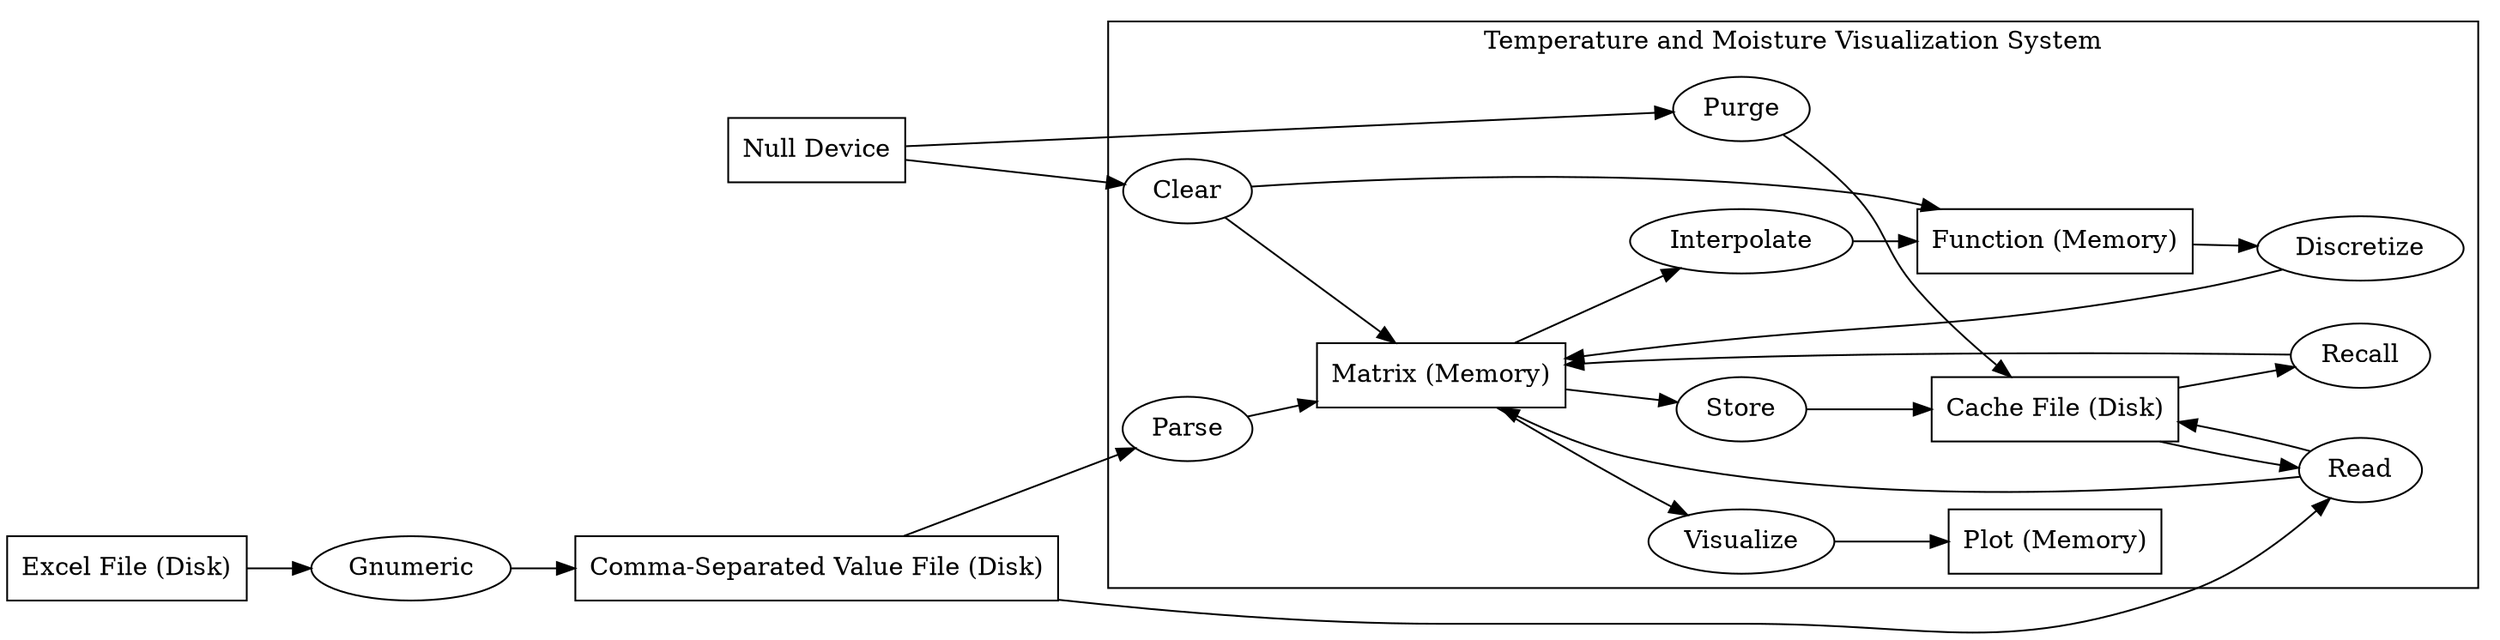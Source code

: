 digraph tmvs {
  rankdir = LR

  subgraph cluster_tmvs {
    label = "Temperature and Moisture Visualization System"

    node [shape = box]
    matrix [label = "Matrix (Memory)"]
    function [label = "Function (Memory)"]
    plot [label = "Plot (Memory)"]
    cache [label = "Cache File (Disk)"]

    node [shape = oval]
    parse [label = "Parse"]
    interpolate [label = "Interpolate"]
    discretize [label = "Discretize"]
    visualize [label = "Visualize"]
    clear [label = "Clear"]
    read [label = "Read"]
    store [label = "Store"]
    recall [label = "Recall"]
    purge [label = "Purge"]
  }

  node [shape = box]
  null [label = "Null Device"]
  xls [label = "Excel File (Disk)"]
  csv [label = "Comma-Separated Value File (Disk)"]

  node [shape = oval]
  gnumeric [label = "Gnumeric"]

  xls -> gnumeric -> csv
  csv -> parse -> matrix
  matrix -> interpolate -> function
  function -> discretize -> matrix
  matrix -> visualize -> plot
  null -> clear
  clear -> matrix
  clear -> function
  csv -> read -> matrix
  cache -> read -> cache
  matrix -> store -> cache
  cache -> recall -> matrix
  null -> purge -> cache
}
